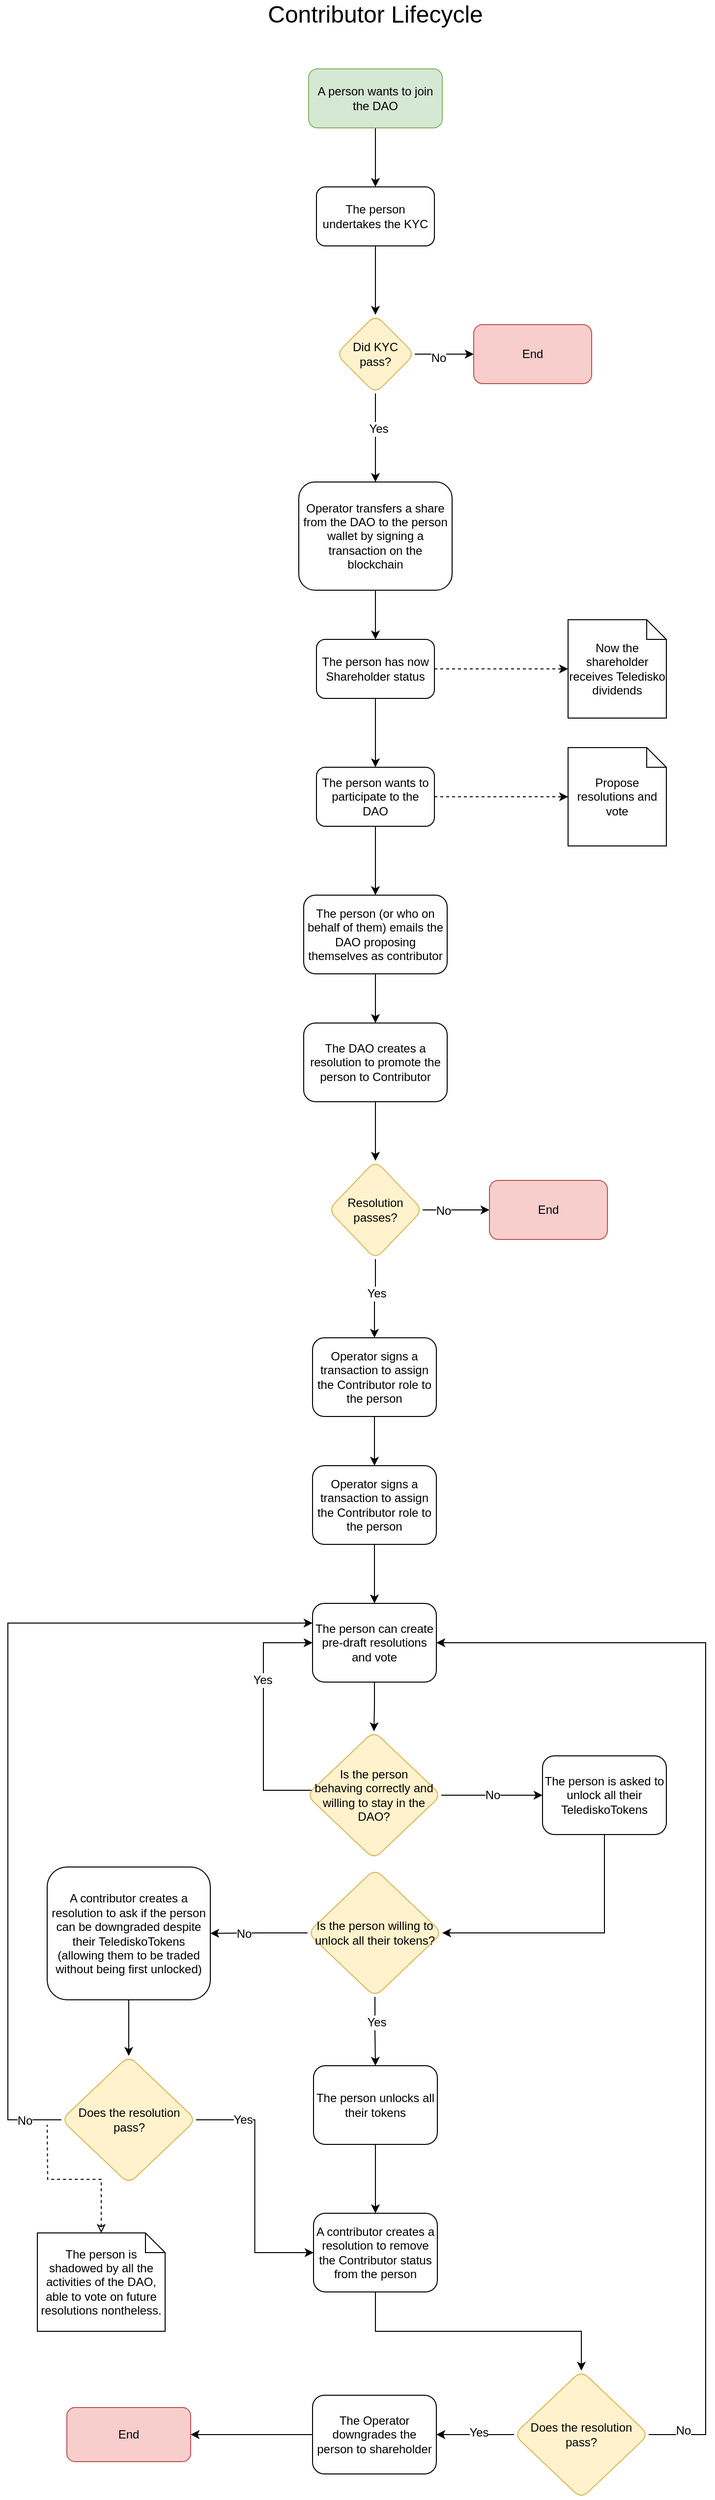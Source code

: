 <mxfile version="20.0.4" type="github">
  <diagram id="C5RBs43oDa-KdzZeNtuy" name="Page-1">
    <mxGraphModel dx="946" dy="593" grid="1" gridSize="10" guides="1" tooltips="1" connect="1" arrows="1" fold="1" page="1" pageScale="1" pageWidth="827" pageHeight="1169" math="0" shadow="0">
      <root>
        <mxCell id="WIyWlLk6GJQsqaUBKTNV-0" />
        <mxCell id="WIyWlLk6GJQsqaUBKTNV-1" parent="WIyWlLk6GJQsqaUBKTNV-0" />
        <mxCell id="uH_yceuaJuuJ4fB2Pd2Y-2" value="" style="edgeStyle=orthogonalEdgeStyle;rounded=0;orthogonalLoop=1;jettySize=auto;html=1;fontSize=24;" edge="1" parent="WIyWlLk6GJQsqaUBKTNV-1" source="WIyWlLk6GJQsqaUBKTNV-3" target="uH_yceuaJuuJ4fB2Pd2Y-1">
          <mxGeometry relative="1" as="geometry" />
        </mxCell>
        <mxCell id="WIyWlLk6GJQsqaUBKTNV-3" value="A person wants to join the DAO" style="rounded=1;whiteSpace=wrap;html=1;fontSize=12;glass=0;strokeWidth=1;shadow=0;fillColor=#d5e8d4;strokeColor=#82b366;" parent="WIyWlLk6GJQsqaUBKTNV-1" vertex="1">
          <mxGeometry x="346" y="90" width="136" height="60" as="geometry" />
        </mxCell>
        <mxCell id="uH_yceuaJuuJ4fB2Pd2Y-0" value="&lt;font style=&quot;font-size: 24px;&quot;&gt;Contributor Lifecycle&lt;/font&gt;" style="text;html=1;strokeColor=none;fillColor=none;align=center;verticalAlign=middle;whiteSpace=wrap;rounded=0;" vertex="1" parent="WIyWlLk6GJQsqaUBKTNV-1">
          <mxGeometry x="289" y="20" width="250" height="30" as="geometry" />
        </mxCell>
        <mxCell id="uH_yceuaJuuJ4fB2Pd2Y-5" value="" style="edgeStyle=orthogonalEdgeStyle;rounded=0;orthogonalLoop=1;jettySize=auto;html=1;fontSize=24;" edge="1" parent="WIyWlLk6GJQsqaUBKTNV-1" source="uH_yceuaJuuJ4fB2Pd2Y-1" target="uH_yceuaJuuJ4fB2Pd2Y-4">
          <mxGeometry relative="1" as="geometry" />
        </mxCell>
        <mxCell id="uH_yceuaJuuJ4fB2Pd2Y-1" value="The person undertakes the KYC" style="whiteSpace=wrap;html=1;rounded=1;glass=0;strokeWidth=1;shadow=0;" vertex="1" parent="WIyWlLk6GJQsqaUBKTNV-1">
          <mxGeometry x="354" y="210" width="120" height="60" as="geometry" />
        </mxCell>
        <mxCell id="uH_yceuaJuuJ4fB2Pd2Y-7" value="" style="edgeStyle=orthogonalEdgeStyle;rounded=0;orthogonalLoop=1;jettySize=auto;html=1;fontSize=24;" edge="1" parent="WIyWlLk6GJQsqaUBKTNV-1" source="uH_yceuaJuuJ4fB2Pd2Y-4" target="uH_yceuaJuuJ4fB2Pd2Y-6">
          <mxGeometry relative="1" as="geometry" />
        </mxCell>
        <mxCell id="uH_yceuaJuuJ4fB2Pd2Y-10" value="&lt;font style=&quot;font-size: 12px;&quot;&gt;No&lt;/font&gt;" style="edgeLabel;html=1;align=center;verticalAlign=middle;resizable=0;points=[];fontSize=24;" vertex="1" connectable="0" parent="uH_yceuaJuuJ4fB2Pd2Y-7">
          <mxGeometry x="-0.2" relative="1" as="geometry">
            <mxPoint as="offset" />
          </mxGeometry>
        </mxCell>
        <mxCell id="uH_yceuaJuuJ4fB2Pd2Y-9" value="" style="edgeStyle=orthogonalEdgeStyle;rounded=0;orthogonalLoop=1;jettySize=auto;html=1;fontSize=24;" edge="1" parent="WIyWlLk6GJQsqaUBKTNV-1" source="uH_yceuaJuuJ4fB2Pd2Y-4" target="uH_yceuaJuuJ4fB2Pd2Y-8">
          <mxGeometry relative="1" as="geometry" />
        </mxCell>
        <mxCell id="uH_yceuaJuuJ4fB2Pd2Y-11" value="Yes" style="edgeLabel;html=1;align=center;verticalAlign=middle;resizable=0;points=[];fontSize=12;" vertex="1" connectable="0" parent="uH_yceuaJuuJ4fB2Pd2Y-9">
          <mxGeometry x="-0.2" y="3" relative="1" as="geometry">
            <mxPoint as="offset" />
          </mxGeometry>
        </mxCell>
        <mxCell id="uH_yceuaJuuJ4fB2Pd2Y-4" value="Did KYC pass?" style="rhombus;whiteSpace=wrap;html=1;rounded=1;glass=0;strokeWidth=1;shadow=0;fillColor=#fff2cc;strokeColor=#d6b656;" vertex="1" parent="WIyWlLk6GJQsqaUBKTNV-1">
          <mxGeometry x="374" y="340" width="80" height="80" as="geometry" />
        </mxCell>
        <mxCell id="uH_yceuaJuuJ4fB2Pd2Y-6" value="End" style="whiteSpace=wrap;html=1;fillColor=#f8cecc;strokeColor=#b85450;rounded=1;glass=0;strokeWidth=1;shadow=0;" vertex="1" parent="WIyWlLk6GJQsqaUBKTNV-1">
          <mxGeometry x="514" y="350" width="120" height="60" as="geometry" />
        </mxCell>
        <mxCell id="uH_yceuaJuuJ4fB2Pd2Y-13" value="" style="edgeStyle=orthogonalEdgeStyle;rounded=0;orthogonalLoop=1;jettySize=auto;html=1;fontSize=12;" edge="1" parent="WIyWlLk6GJQsqaUBKTNV-1" source="uH_yceuaJuuJ4fB2Pd2Y-8" target="uH_yceuaJuuJ4fB2Pd2Y-12">
          <mxGeometry relative="1" as="geometry" />
        </mxCell>
        <mxCell id="uH_yceuaJuuJ4fB2Pd2Y-8" value="Operator transfers a share from the DAO to the person wallet by signing a transaction on the blockchain" style="whiteSpace=wrap;html=1;rounded=1;glass=0;strokeWidth=1;shadow=0;" vertex="1" parent="WIyWlLk6GJQsqaUBKTNV-1">
          <mxGeometry x="336" y="510" width="156" height="110" as="geometry" />
        </mxCell>
        <mxCell id="uH_yceuaJuuJ4fB2Pd2Y-16" style="edgeStyle=orthogonalEdgeStyle;rounded=0;orthogonalLoop=1;jettySize=auto;html=1;fontSize=12;dashed=1;" edge="1" parent="WIyWlLk6GJQsqaUBKTNV-1" source="uH_yceuaJuuJ4fB2Pd2Y-12" target="uH_yceuaJuuJ4fB2Pd2Y-15">
          <mxGeometry relative="1" as="geometry" />
        </mxCell>
        <mxCell id="uH_yceuaJuuJ4fB2Pd2Y-19" style="edgeStyle=orthogonalEdgeStyle;rounded=0;orthogonalLoop=1;jettySize=auto;html=1;entryX=0.5;entryY=0;entryDx=0;entryDy=0;fontSize=12;" edge="1" parent="WIyWlLk6GJQsqaUBKTNV-1" source="uH_yceuaJuuJ4fB2Pd2Y-12" target="uH_yceuaJuuJ4fB2Pd2Y-18">
          <mxGeometry relative="1" as="geometry" />
        </mxCell>
        <mxCell id="uH_yceuaJuuJ4fB2Pd2Y-12" value="The person has now Shareholder status" style="whiteSpace=wrap;html=1;rounded=1;glass=0;strokeWidth=1;shadow=0;" vertex="1" parent="WIyWlLk6GJQsqaUBKTNV-1">
          <mxGeometry x="354" y="670" width="120" height="60" as="geometry" />
        </mxCell>
        <mxCell id="uH_yceuaJuuJ4fB2Pd2Y-15" value="Now the shareholder receives Teledisko dividends" style="shape=note;size=20;whiteSpace=wrap;html=1;fontSize=12;" vertex="1" parent="WIyWlLk6GJQsqaUBKTNV-1">
          <mxGeometry x="610" y="650" width="100" height="100" as="geometry" />
        </mxCell>
        <mxCell id="uH_yceuaJuuJ4fB2Pd2Y-22" style="edgeStyle=orthogonalEdgeStyle;rounded=0;orthogonalLoop=1;jettySize=auto;html=1;entryX=0;entryY=0.5;entryDx=0;entryDy=0;entryPerimeter=0;fontSize=12;dashed=1;" edge="1" parent="WIyWlLk6GJQsqaUBKTNV-1" source="uH_yceuaJuuJ4fB2Pd2Y-18" target="uH_yceuaJuuJ4fB2Pd2Y-21">
          <mxGeometry relative="1" as="geometry" />
        </mxCell>
        <mxCell id="uH_yceuaJuuJ4fB2Pd2Y-24" style="edgeStyle=orthogonalEdgeStyle;rounded=0;orthogonalLoop=1;jettySize=auto;html=1;fontSize=12;entryX=0.5;entryY=0;entryDx=0;entryDy=0;" edge="1" parent="WIyWlLk6GJQsqaUBKTNV-1" source="uH_yceuaJuuJ4fB2Pd2Y-18" target="uH_yceuaJuuJ4fB2Pd2Y-29">
          <mxGeometry relative="1" as="geometry">
            <mxPoint x="414" y="900" as="targetPoint" />
          </mxGeometry>
        </mxCell>
        <mxCell id="uH_yceuaJuuJ4fB2Pd2Y-18" value="The person wants to participate to the DAO" style="whiteSpace=wrap;html=1;rounded=1;glass=0;strokeWidth=1;shadow=0;" vertex="1" parent="WIyWlLk6GJQsqaUBKTNV-1">
          <mxGeometry x="354" y="800" width="120" height="60" as="geometry" />
        </mxCell>
        <mxCell id="uH_yceuaJuuJ4fB2Pd2Y-21" value="Propose resolutions and vote" style="shape=note;size=20;whiteSpace=wrap;html=1;fontSize=12;" vertex="1" parent="WIyWlLk6GJQsqaUBKTNV-1">
          <mxGeometry x="610" y="780" width="100" height="100" as="geometry" />
        </mxCell>
        <mxCell id="uH_yceuaJuuJ4fB2Pd2Y-32" style="edgeStyle=orthogonalEdgeStyle;rounded=0;orthogonalLoop=1;jettySize=auto;html=1;entryX=0.5;entryY=0;entryDx=0;entryDy=0;fontSize=12;" edge="1" parent="WIyWlLk6GJQsqaUBKTNV-1" source="uH_yceuaJuuJ4fB2Pd2Y-29" target="uH_yceuaJuuJ4fB2Pd2Y-31">
          <mxGeometry relative="1" as="geometry" />
        </mxCell>
        <mxCell id="uH_yceuaJuuJ4fB2Pd2Y-29" value="The person (or who on behalf of them) emails the DAO proposing themselves as contributor" style="whiteSpace=wrap;html=1;rounded=1;glass=0;strokeWidth=1;shadow=0;" vertex="1" parent="WIyWlLk6GJQsqaUBKTNV-1">
          <mxGeometry x="341" y="930" width="146" height="80" as="geometry" />
        </mxCell>
        <mxCell id="uH_yceuaJuuJ4fB2Pd2Y-36" value="" style="edgeStyle=orthogonalEdgeStyle;rounded=0;orthogonalLoop=1;jettySize=auto;html=1;fontSize=12;" edge="1" parent="WIyWlLk6GJQsqaUBKTNV-1" source="uH_yceuaJuuJ4fB2Pd2Y-31" target="uH_yceuaJuuJ4fB2Pd2Y-35">
          <mxGeometry relative="1" as="geometry" />
        </mxCell>
        <mxCell id="uH_yceuaJuuJ4fB2Pd2Y-31" value="The DAO creates a resolution to promote the person to Contributor" style="whiteSpace=wrap;html=1;rounded=1;glass=0;strokeWidth=1;shadow=0;" vertex="1" parent="WIyWlLk6GJQsqaUBKTNV-1">
          <mxGeometry x="341" y="1060" width="146" height="80" as="geometry" />
        </mxCell>
        <mxCell id="uH_yceuaJuuJ4fB2Pd2Y-38" value="" style="edgeStyle=orthogonalEdgeStyle;rounded=0;orthogonalLoop=1;jettySize=auto;html=1;fontSize=12;" edge="1" parent="WIyWlLk6GJQsqaUBKTNV-1" source="uH_yceuaJuuJ4fB2Pd2Y-35" target="uH_yceuaJuuJ4fB2Pd2Y-37">
          <mxGeometry relative="1" as="geometry" />
        </mxCell>
        <mxCell id="uH_yceuaJuuJ4fB2Pd2Y-39" value="No" style="edgeLabel;html=1;align=center;verticalAlign=middle;resizable=0;points=[];fontSize=12;" vertex="1" connectable="0" parent="uH_yceuaJuuJ4fB2Pd2Y-38">
          <mxGeometry x="-0.382" y="-1" relative="1" as="geometry">
            <mxPoint as="offset" />
          </mxGeometry>
        </mxCell>
        <mxCell id="uH_yceuaJuuJ4fB2Pd2Y-41" value="" style="edgeStyle=orthogonalEdgeStyle;rounded=0;orthogonalLoop=1;jettySize=auto;html=1;fontSize=12;" edge="1" parent="WIyWlLk6GJQsqaUBKTNV-1" source="uH_yceuaJuuJ4fB2Pd2Y-35" target="uH_yceuaJuuJ4fB2Pd2Y-40">
          <mxGeometry relative="1" as="geometry" />
        </mxCell>
        <mxCell id="uH_yceuaJuuJ4fB2Pd2Y-42" value="Yes" style="edgeLabel;html=1;align=center;verticalAlign=middle;resizable=0;points=[];fontSize=12;" vertex="1" connectable="0" parent="uH_yceuaJuuJ4fB2Pd2Y-41">
          <mxGeometry x="-0.14" y="1" relative="1" as="geometry">
            <mxPoint as="offset" />
          </mxGeometry>
        </mxCell>
        <mxCell id="uH_yceuaJuuJ4fB2Pd2Y-35" value="Resolution passes?" style="rhombus;whiteSpace=wrap;html=1;rounded=1;glass=0;strokeWidth=1;shadow=0;fillColor=#fff2cc;strokeColor=#d6b656;" vertex="1" parent="WIyWlLk6GJQsqaUBKTNV-1">
          <mxGeometry x="366" y="1200" width="96" height="100" as="geometry" />
        </mxCell>
        <mxCell id="uH_yceuaJuuJ4fB2Pd2Y-37" value="End" style="whiteSpace=wrap;html=1;rounded=1;glass=0;strokeWidth=1;shadow=0;fillColor=#f8cecc;strokeColor=#b85450;" vertex="1" parent="WIyWlLk6GJQsqaUBKTNV-1">
          <mxGeometry x="530" y="1220" width="120" height="60" as="geometry" />
        </mxCell>
        <mxCell id="uH_yceuaJuuJ4fB2Pd2Y-44" style="edgeStyle=orthogonalEdgeStyle;rounded=0;orthogonalLoop=1;jettySize=auto;html=1;entryX=0.5;entryY=0;entryDx=0;entryDy=0;fontSize=12;" edge="1" parent="WIyWlLk6GJQsqaUBKTNV-1" source="uH_yceuaJuuJ4fB2Pd2Y-40" target="uH_yceuaJuuJ4fB2Pd2Y-43">
          <mxGeometry relative="1" as="geometry" />
        </mxCell>
        <mxCell id="uH_yceuaJuuJ4fB2Pd2Y-40" value="Operator signs a transaction to assign the Contributor role to the person" style="whiteSpace=wrap;html=1;rounded=1;glass=0;strokeWidth=1;shadow=0;" vertex="1" parent="WIyWlLk6GJQsqaUBKTNV-1">
          <mxGeometry x="350" y="1380" width="126" height="80" as="geometry" />
        </mxCell>
        <mxCell id="uH_yceuaJuuJ4fB2Pd2Y-46" style="edgeStyle=orthogonalEdgeStyle;rounded=0;orthogonalLoop=1;jettySize=auto;html=1;entryX=0.5;entryY=0;entryDx=0;entryDy=0;fontSize=12;" edge="1" parent="WIyWlLk6GJQsqaUBKTNV-1" source="uH_yceuaJuuJ4fB2Pd2Y-43" target="uH_yceuaJuuJ4fB2Pd2Y-45">
          <mxGeometry relative="1" as="geometry" />
        </mxCell>
        <mxCell id="uH_yceuaJuuJ4fB2Pd2Y-43" value="Operator signs a transaction to assign the Contributor role to the person" style="whiteSpace=wrap;html=1;rounded=1;glass=0;strokeWidth=1;shadow=0;" vertex="1" parent="WIyWlLk6GJQsqaUBKTNV-1">
          <mxGeometry x="350" y="1510" width="126" height="80" as="geometry" />
        </mxCell>
        <mxCell id="uH_yceuaJuuJ4fB2Pd2Y-51" value="" style="edgeStyle=orthogonalEdgeStyle;rounded=0;orthogonalLoop=1;jettySize=auto;html=1;fontSize=12;" edge="1" parent="WIyWlLk6GJQsqaUBKTNV-1" source="uH_yceuaJuuJ4fB2Pd2Y-45" target="uH_yceuaJuuJ4fB2Pd2Y-50">
          <mxGeometry relative="1" as="geometry" />
        </mxCell>
        <mxCell id="uH_yceuaJuuJ4fB2Pd2Y-45" value="The person can create pre-draft resolutions and vote" style="whiteSpace=wrap;html=1;rounded=1;glass=0;strokeWidth=1;shadow=0;" vertex="1" parent="WIyWlLk6GJQsqaUBKTNV-1">
          <mxGeometry x="350" y="1650" width="126" height="80" as="geometry" />
        </mxCell>
        <mxCell id="uH_yceuaJuuJ4fB2Pd2Y-53" value="No" style="edgeStyle=orthogonalEdgeStyle;rounded=0;orthogonalLoop=1;jettySize=auto;html=1;fontSize=12;entryX=0;entryY=0.5;entryDx=0;entryDy=0;" edge="1" parent="WIyWlLk6GJQsqaUBKTNV-1" source="uH_yceuaJuuJ4fB2Pd2Y-50" target="uH_yceuaJuuJ4fB2Pd2Y-63">
          <mxGeometry relative="1" as="geometry">
            <mxPoint x="550" y="1840" as="targetPoint" />
          </mxGeometry>
        </mxCell>
        <mxCell id="uH_yceuaJuuJ4fB2Pd2Y-55" style="edgeStyle=orthogonalEdgeStyle;rounded=0;orthogonalLoop=1;jettySize=auto;html=1;entryX=0;entryY=0.5;entryDx=0;entryDy=0;fontSize=12;" edge="1" parent="WIyWlLk6GJQsqaUBKTNV-1" source="uH_yceuaJuuJ4fB2Pd2Y-50" target="uH_yceuaJuuJ4fB2Pd2Y-45">
          <mxGeometry relative="1" as="geometry">
            <Array as="points">
              <mxPoint x="300" y="1840" />
              <mxPoint x="300" y="1690" />
            </Array>
          </mxGeometry>
        </mxCell>
        <mxCell id="uH_yceuaJuuJ4fB2Pd2Y-56" value="Yes" style="edgeLabel;html=1;align=center;verticalAlign=middle;resizable=0;points=[];fontSize=12;" vertex="1" connectable="0" parent="uH_yceuaJuuJ4fB2Pd2Y-55">
          <mxGeometry x="0.295" y="1" relative="1" as="geometry">
            <mxPoint as="offset" />
          </mxGeometry>
        </mxCell>
        <mxCell id="uH_yceuaJuuJ4fB2Pd2Y-50" value="Is the person &lt;br&gt;behaving correctly and willing to stay in the DAO?" style="rhombus;whiteSpace=wrap;html=1;rounded=1;glass=0;strokeWidth=1;shadow=0;fillColor=#fff2cc;strokeColor=#d6b656;" vertex="1" parent="WIyWlLk6GJQsqaUBKTNV-1">
          <mxGeometry x="344" y="1780" width="137" height="130" as="geometry" />
        </mxCell>
        <mxCell id="uH_yceuaJuuJ4fB2Pd2Y-59" style="edgeStyle=orthogonalEdgeStyle;rounded=0;orthogonalLoop=1;jettySize=auto;html=1;entryX=0.5;entryY=0;entryDx=0;entryDy=0;fontSize=12;exitX=0.5;exitY=1;exitDx=0;exitDy=0;" edge="1" parent="WIyWlLk6GJQsqaUBKTNV-1" source="uH_yceuaJuuJ4fB2Pd2Y-57" target="uH_yceuaJuuJ4fB2Pd2Y-58">
          <mxGeometry relative="1" as="geometry">
            <mxPoint x="641.5" y="2230" as="sourcePoint" />
          </mxGeometry>
        </mxCell>
        <mxCell id="uH_yceuaJuuJ4fB2Pd2Y-57" value="A contributor creates a resolution to remove the Contributor status from the person" style="whiteSpace=wrap;html=1;rounded=1;glass=0;strokeWidth=1;shadow=0;" vertex="1" parent="WIyWlLk6GJQsqaUBKTNV-1">
          <mxGeometry x="351" y="2270" width="126" height="80" as="geometry" />
        </mxCell>
        <mxCell id="uH_yceuaJuuJ4fB2Pd2Y-60" style="edgeStyle=orthogonalEdgeStyle;rounded=0;orthogonalLoop=1;jettySize=auto;html=1;fontSize=12;entryX=1;entryY=0.5;entryDx=0;entryDy=0;" edge="1" parent="WIyWlLk6GJQsqaUBKTNV-1" source="uH_yceuaJuuJ4fB2Pd2Y-58" target="uH_yceuaJuuJ4fB2Pd2Y-62">
          <mxGeometry relative="1" as="geometry">
            <mxPoint x="514.5" y="2550" as="targetPoint" />
          </mxGeometry>
        </mxCell>
        <mxCell id="uH_yceuaJuuJ4fB2Pd2Y-61" value="Yes" style="edgeLabel;html=1;align=center;verticalAlign=middle;resizable=0;points=[];fontSize=12;" vertex="1" connectable="0" parent="uH_yceuaJuuJ4fB2Pd2Y-60">
          <mxGeometry x="-0.07" y="-2" relative="1" as="geometry">
            <mxPoint as="offset" />
          </mxGeometry>
        </mxCell>
        <mxCell id="uH_yceuaJuuJ4fB2Pd2Y-87" style="edgeStyle=orthogonalEdgeStyle;rounded=0;orthogonalLoop=1;jettySize=auto;html=1;entryX=1;entryY=0.5;entryDx=0;entryDy=0;fontSize=12;" edge="1" parent="WIyWlLk6GJQsqaUBKTNV-1" source="uH_yceuaJuuJ4fB2Pd2Y-58" target="uH_yceuaJuuJ4fB2Pd2Y-45">
          <mxGeometry relative="1" as="geometry">
            <Array as="points">
              <mxPoint x="750" y="2495" />
              <mxPoint x="750" y="1690" />
            </Array>
          </mxGeometry>
        </mxCell>
        <mxCell id="uH_yceuaJuuJ4fB2Pd2Y-88" value="No" style="edgeLabel;html=1;align=center;verticalAlign=middle;resizable=0;points=[];fontSize=12;" vertex="1" connectable="0" parent="uH_yceuaJuuJ4fB2Pd2Y-87">
          <mxGeometry x="-0.938" y="5" relative="1" as="geometry">
            <mxPoint y="1" as="offset" />
          </mxGeometry>
        </mxCell>
        <mxCell id="uH_yceuaJuuJ4fB2Pd2Y-58" value="Does the resolution pass?" style="rhombus;whiteSpace=wrap;html=1;rounded=1;glass=0;strokeWidth=1;shadow=0;fillColor=#fff2cc;strokeColor=#d6b656;" vertex="1" parent="WIyWlLk6GJQsqaUBKTNV-1">
          <mxGeometry x="555" y="2430" width="137" height="130" as="geometry" />
        </mxCell>
        <mxCell id="uH_yceuaJuuJ4fB2Pd2Y-65" style="edgeStyle=orthogonalEdgeStyle;rounded=0;orthogonalLoop=1;jettySize=auto;html=1;fontSize=12;entryX=1;entryY=0.5;entryDx=0;entryDy=0;" edge="1" parent="WIyWlLk6GJQsqaUBKTNV-1" source="uH_yceuaJuuJ4fB2Pd2Y-62" target="uH_yceuaJuuJ4fB2Pd2Y-66">
          <mxGeometry relative="1" as="geometry">
            <mxPoint x="274.5" y="2515" as="targetPoint" />
          </mxGeometry>
        </mxCell>
        <mxCell id="uH_yceuaJuuJ4fB2Pd2Y-62" value="The Operator downgrades the person to shareholder" style="whiteSpace=wrap;html=1;rounded=1;glass=0;strokeWidth=1;shadow=0;" vertex="1" parent="WIyWlLk6GJQsqaUBKTNV-1">
          <mxGeometry x="350" y="2455" width="126" height="80" as="geometry" />
        </mxCell>
        <mxCell id="uH_yceuaJuuJ4fB2Pd2Y-68" style="edgeStyle=orthogonalEdgeStyle;rounded=0;orthogonalLoop=1;jettySize=auto;html=1;entryX=1;entryY=0.5;entryDx=0;entryDy=0;fontSize=12;exitX=0.5;exitY=1;exitDx=0;exitDy=0;" edge="1" parent="WIyWlLk6GJQsqaUBKTNV-1" source="uH_yceuaJuuJ4fB2Pd2Y-63" target="uH_yceuaJuuJ4fB2Pd2Y-67">
          <mxGeometry relative="1" as="geometry" />
        </mxCell>
        <mxCell id="uH_yceuaJuuJ4fB2Pd2Y-63" value="The person is asked to unlock all their TelediskoTokens" style="whiteSpace=wrap;html=1;rounded=1;glass=0;strokeWidth=1;shadow=0;" vertex="1" parent="WIyWlLk6GJQsqaUBKTNV-1">
          <mxGeometry x="584" y="1805" width="126" height="80" as="geometry" />
        </mxCell>
        <mxCell id="uH_yceuaJuuJ4fB2Pd2Y-66" value="End" style="whiteSpace=wrap;html=1;rounded=1;glass=0;strokeWidth=1;shadow=0;fillColor=#f8cecc;strokeColor=#b85450;" vertex="1" parent="WIyWlLk6GJQsqaUBKTNV-1">
          <mxGeometry x="100" y="2467.5" width="126" height="55" as="geometry" />
        </mxCell>
        <mxCell id="uH_yceuaJuuJ4fB2Pd2Y-69" style="edgeStyle=orthogonalEdgeStyle;rounded=0;orthogonalLoop=1;jettySize=auto;html=1;fontSize=12;entryX=0.5;entryY=0;entryDx=0;entryDy=0;" edge="1" parent="WIyWlLk6GJQsqaUBKTNV-1" source="uH_yceuaJuuJ4fB2Pd2Y-67" target="uH_yceuaJuuJ4fB2Pd2Y-71">
          <mxGeometry relative="1" as="geometry">
            <mxPoint x="413.5" y="2140" as="targetPoint" />
          </mxGeometry>
        </mxCell>
        <mxCell id="uH_yceuaJuuJ4fB2Pd2Y-70" value="Yes" style="edgeLabel;html=1;align=center;verticalAlign=middle;resizable=0;points=[];fontSize=12;" vertex="1" connectable="0" parent="uH_yceuaJuuJ4fB2Pd2Y-69">
          <mxGeometry x="-0.3" y="1" relative="1" as="geometry">
            <mxPoint y="1" as="offset" />
          </mxGeometry>
        </mxCell>
        <mxCell id="uH_yceuaJuuJ4fB2Pd2Y-78" style="edgeStyle=orthogonalEdgeStyle;rounded=0;orthogonalLoop=1;jettySize=auto;html=1;entryX=1;entryY=0.5;entryDx=0;entryDy=0;fontSize=12;" edge="1" parent="WIyWlLk6GJQsqaUBKTNV-1" source="uH_yceuaJuuJ4fB2Pd2Y-67" target="uH_yceuaJuuJ4fB2Pd2Y-76">
          <mxGeometry relative="1" as="geometry" />
        </mxCell>
        <mxCell id="uH_yceuaJuuJ4fB2Pd2Y-79" value="No" style="edgeLabel;html=1;align=center;verticalAlign=middle;resizable=0;points=[];fontSize=12;" vertex="1" connectable="0" parent="uH_yceuaJuuJ4fB2Pd2Y-78">
          <mxGeometry x="0.33" relative="1" as="geometry">
            <mxPoint as="offset" />
          </mxGeometry>
        </mxCell>
        <mxCell id="uH_yceuaJuuJ4fB2Pd2Y-67" value="Is the person willing to unlock all their tokens?" style="rhombus;whiteSpace=wrap;html=1;rounded=1;glass=0;strokeWidth=1;shadow=0;fillColor=#fff2cc;strokeColor=#d6b656;" vertex="1" parent="WIyWlLk6GJQsqaUBKTNV-1">
          <mxGeometry x="345" y="1920" width="137" height="130" as="geometry" />
        </mxCell>
        <mxCell id="uH_yceuaJuuJ4fB2Pd2Y-72" style="edgeStyle=orthogonalEdgeStyle;rounded=0;orthogonalLoop=1;jettySize=auto;html=1;entryX=0.5;entryY=0;entryDx=0;entryDy=0;fontSize=12;" edge="1" parent="WIyWlLk6GJQsqaUBKTNV-1" source="uH_yceuaJuuJ4fB2Pd2Y-71" target="uH_yceuaJuuJ4fB2Pd2Y-57">
          <mxGeometry relative="1" as="geometry" />
        </mxCell>
        <mxCell id="uH_yceuaJuuJ4fB2Pd2Y-71" value="The person unlocks all their tokens" style="whiteSpace=wrap;html=1;rounded=1;glass=0;strokeWidth=1;shadow=0;" vertex="1" parent="WIyWlLk6GJQsqaUBKTNV-1">
          <mxGeometry x="351" y="2120" width="126" height="80" as="geometry" />
        </mxCell>
        <mxCell id="uH_yceuaJuuJ4fB2Pd2Y-80" style="edgeStyle=orthogonalEdgeStyle;rounded=0;orthogonalLoop=1;jettySize=auto;html=1;entryX=0.5;entryY=0;entryDx=0;entryDy=0;fontSize=12;" edge="1" parent="WIyWlLk6GJQsqaUBKTNV-1" source="uH_yceuaJuuJ4fB2Pd2Y-76" target="uH_yceuaJuuJ4fB2Pd2Y-77">
          <mxGeometry relative="1" as="geometry" />
        </mxCell>
        <mxCell id="uH_yceuaJuuJ4fB2Pd2Y-76" value="A contributor creates a resolution to ask if the person can be downgraded despite their TelediskoTokens (allowing them to be traded without being first unlocked)" style="whiteSpace=wrap;html=1;rounded=1;glass=0;strokeWidth=1;shadow=0;" vertex="1" parent="WIyWlLk6GJQsqaUBKTNV-1">
          <mxGeometry x="80" y="1918" width="166" height="135" as="geometry" />
        </mxCell>
        <mxCell id="uH_yceuaJuuJ4fB2Pd2Y-81" style="edgeStyle=orthogonalEdgeStyle;rounded=0;orthogonalLoop=1;jettySize=auto;html=1;entryX=0;entryY=0.5;entryDx=0;entryDy=0;fontSize=12;" edge="1" parent="WIyWlLk6GJQsqaUBKTNV-1" source="uH_yceuaJuuJ4fB2Pd2Y-77" target="uH_yceuaJuuJ4fB2Pd2Y-57">
          <mxGeometry relative="1" as="geometry" />
        </mxCell>
        <mxCell id="uH_yceuaJuuJ4fB2Pd2Y-82" value="Yes" style="edgeLabel;html=1;align=center;verticalAlign=middle;resizable=0;points=[];fontSize=12;" vertex="1" connectable="0" parent="uH_yceuaJuuJ4fB2Pd2Y-81">
          <mxGeometry x="-0.635" y="1" relative="1" as="geometry">
            <mxPoint x="1" y="1" as="offset" />
          </mxGeometry>
        </mxCell>
        <mxCell id="uH_yceuaJuuJ4fB2Pd2Y-89" style="edgeStyle=orthogonalEdgeStyle;rounded=0;orthogonalLoop=1;jettySize=auto;html=1;entryX=0;entryY=0.25;entryDx=0;entryDy=0;fontSize=12;" edge="1" parent="WIyWlLk6GJQsqaUBKTNV-1" source="uH_yceuaJuuJ4fB2Pd2Y-77" target="uH_yceuaJuuJ4fB2Pd2Y-45">
          <mxGeometry relative="1" as="geometry">
            <Array as="points">
              <mxPoint x="40" y="2175" />
              <mxPoint x="40" y="1670" />
            </Array>
          </mxGeometry>
        </mxCell>
        <mxCell id="uH_yceuaJuuJ4fB2Pd2Y-90" value="No" style="edgeLabel;html=1;align=center;verticalAlign=middle;resizable=0;points=[];fontSize=12;" vertex="1" connectable="0" parent="uH_yceuaJuuJ4fB2Pd2Y-89">
          <mxGeometry x="-0.911" y="1" relative="1" as="geometry">
            <mxPoint x="1" as="offset" />
          </mxGeometry>
        </mxCell>
        <mxCell id="uH_yceuaJuuJ4fB2Pd2Y-77" value="Does the resolution pass?" style="rhombus;whiteSpace=wrap;html=1;rounded=1;glass=0;strokeWidth=1;shadow=0;fillColor=#fff2cc;strokeColor=#d6b656;" vertex="1" parent="WIyWlLk6GJQsqaUBKTNV-1">
          <mxGeometry x="94.5" y="2110" width="137" height="130" as="geometry" />
        </mxCell>
        <mxCell id="uH_yceuaJuuJ4fB2Pd2Y-92" style="edgeStyle=orthogonalEdgeStyle;rounded=0;orthogonalLoop=1;jettySize=auto;html=1;fontSize=12;dashed=1;startArrow=classic;startFill=0;endArrow=none;endFill=0;" edge="1" parent="WIyWlLk6GJQsqaUBKTNV-1" source="uH_yceuaJuuJ4fB2Pd2Y-91">
          <mxGeometry relative="1" as="geometry">
            <mxPoint x="80" y="2180" as="targetPoint" />
          </mxGeometry>
        </mxCell>
        <mxCell id="uH_yceuaJuuJ4fB2Pd2Y-91" value="The person is shadowed by all the activities of the DAO, able to vote on future resolutions nontheless." style="shape=note;size=20;whiteSpace=wrap;html=1;fontSize=12;" vertex="1" parent="WIyWlLk6GJQsqaUBKTNV-1">
          <mxGeometry x="70" y="2290" width="130" height="100" as="geometry" />
        </mxCell>
      </root>
    </mxGraphModel>
  </diagram>
</mxfile>
